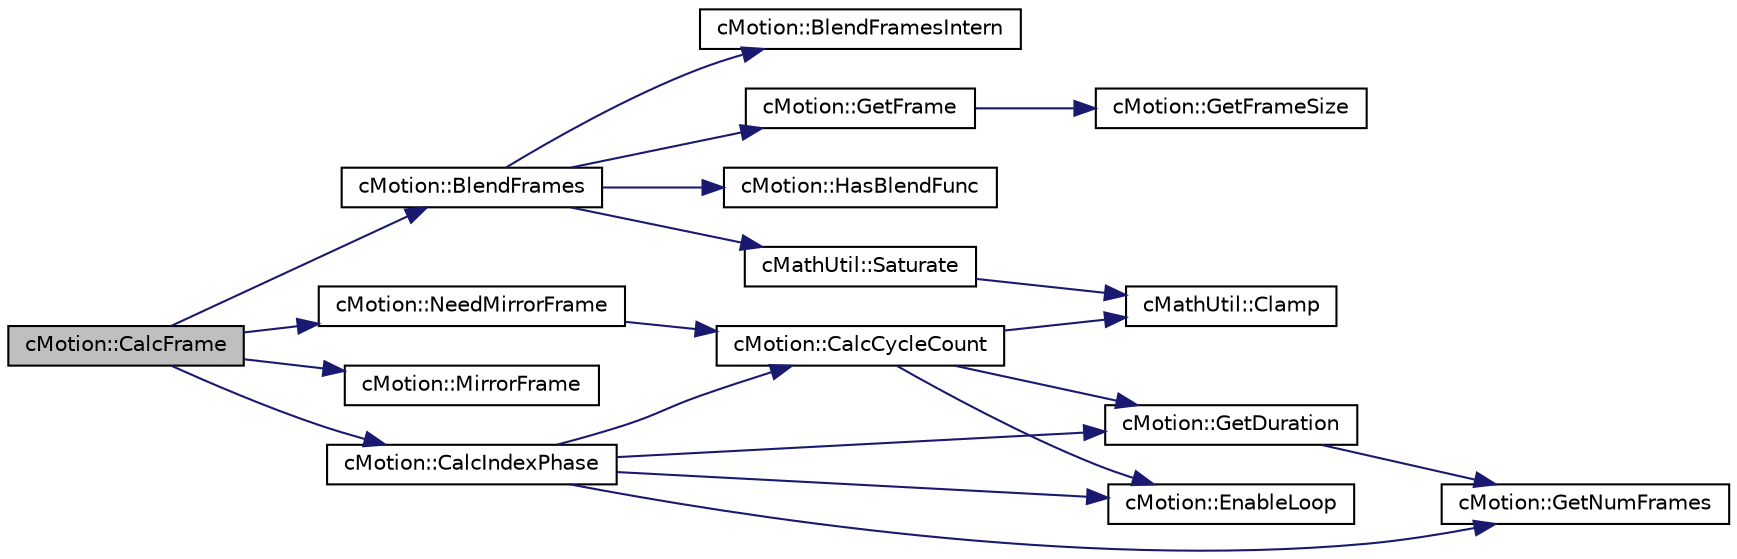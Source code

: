 digraph "cMotion::CalcFrame"
{
 // LATEX_PDF_SIZE
  edge [fontname="Helvetica",fontsize="10",labelfontname="Helvetica",labelfontsize="10"];
  node [fontname="Helvetica",fontsize="10",shape=record];
  rankdir="LR";
  Node1 [label="cMotion::CalcFrame",height=0.2,width=0.4,color="black", fillcolor="grey75", style="filled", fontcolor="black",tooltip=" "];
  Node1 -> Node2 [color="midnightblue",fontsize="10",style="solid",fontname="Helvetica"];
  Node2 [label="cMotion::BlendFrames",height=0.2,width=0.4,color="black", fillcolor="white", style="filled",URL="$classc_motion.html#a8380c7132109673c4fa83b2eb3c99875",tooltip=" "];
  Node2 -> Node3 [color="midnightblue",fontsize="10",style="solid",fontname="Helvetica"];
  Node3 [label="cMotion::BlendFramesIntern",height=0.2,width=0.4,color="black", fillcolor="white", style="filled",URL="$classc_motion.html#a21666b0c6bcfb5d9c4dd06304da3fb01",tooltip=" "];
  Node2 -> Node4 [color="midnightblue",fontsize="10",style="solid",fontname="Helvetica"];
  Node4 [label="cMotion::GetFrame",height=0.2,width=0.4,color="black", fillcolor="white", style="filled",URL="$classc_motion.html#a9e15724e2358c019487360c2989a335e",tooltip=" "];
  Node4 -> Node5 [color="midnightblue",fontsize="10",style="solid",fontname="Helvetica"];
  Node5 [label="cMotion::GetFrameSize",height=0.2,width=0.4,color="black", fillcolor="white", style="filled",URL="$classc_motion.html#ae70cd8ffa5ec5ef8f08f70d2ed7147e8",tooltip=" "];
  Node2 -> Node6 [color="midnightblue",fontsize="10",style="solid",fontname="Helvetica"];
  Node6 [label="cMotion::HasBlendFunc",height=0.2,width=0.4,color="black", fillcolor="white", style="filled",URL="$classc_motion.html#a2125fd4d150960d8dc2538f12ee80d44",tooltip=" "];
  Node2 -> Node7 [color="midnightblue",fontsize="10",style="solid",fontname="Helvetica"];
  Node7 [label="cMathUtil::Saturate",height=0.2,width=0.4,color="black", fillcolor="white", style="filled",URL="$classc_math_util.html#a465def8d611dd4320ca9bfe5c486805d",tooltip=" "];
  Node7 -> Node8 [color="midnightblue",fontsize="10",style="solid",fontname="Helvetica"];
  Node8 [label="cMathUtil::Clamp",height=0.2,width=0.4,color="black", fillcolor="white", style="filled",URL="$classc_math_util.html#ac7702e2a05013616d11f03619d9b4f1e",tooltip=" "];
  Node1 -> Node9 [color="midnightblue",fontsize="10",style="solid",fontname="Helvetica"];
  Node9 [label="cMotion::CalcIndexPhase",height=0.2,width=0.4,color="black", fillcolor="white", style="filled",URL="$classc_motion.html#a7e223e1c81926e39829db34262342518",tooltip=" "];
  Node9 -> Node10 [color="midnightblue",fontsize="10",style="solid",fontname="Helvetica"];
  Node10 [label="cMotion::CalcCycleCount",height=0.2,width=0.4,color="black", fillcolor="white", style="filled",URL="$classc_motion.html#a3795af3d768cc3d286a39ee62d4d7282",tooltip=" "];
  Node10 -> Node8 [color="midnightblue",fontsize="10",style="solid",fontname="Helvetica"];
  Node10 -> Node11 [color="midnightblue",fontsize="10",style="solid",fontname="Helvetica"];
  Node11 [label="cMotion::EnableLoop",height=0.2,width=0.4,color="black", fillcolor="white", style="filled",URL="$classc_motion.html#a427c2d0b70030053d9561f45738e2d8b",tooltip=" "];
  Node10 -> Node12 [color="midnightblue",fontsize="10",style="solid",fontname="Helvetica"];
  Node12 [label="cMotion::GetDuration",height=0.2,width=0.4,color="black", fillcolor="white", style="filled",URL="$classc_motion.html#a0641ee0c15a582e31828d855a2f3f82e",tooltip=" "];
  Node12 -> Node13 [color="midnightblue",fontsize="10",style="solid",fontname="Helvetica"];
  Node13 [label="cMotion::GetNumFrames",height=0.2,width=0.4,color="black", fillcolor="white", style="filled",URL="$classc_motion.html#a345ad7c6fab23c99b0d121763b0a8c10",tooltip=" "];
  Node9 -> Node11 [color="midnightblue",fontsize="10",style="solid",fontname="Helvetica"];
  Node9 -> Node12 [color="midnightblue",fontsize="10",style="solid",fontname="Helvetica"];
  Node9 -> Node13 [color="midnightblue",fontsize="10",style="solid",fontname="Helvetica"];
  Node1 -> Node14 [color="midnightblue",fontsize="10",style="solid",fontname="Helvetica"];
  Node14 [label="cMotion::MirrorFrame",height=0.2,width=0.4,color="black", fillcolor="white", style="filled",URL="$classc_motion.html#abe1ae1f0a95179b73fb754b945270799",tooltip=" "];
  Node1 -> Node15 [color="midnightblue",fontsize="10",style="solid",fontname="Helvetica"];
  Node15 [label="cMotion::NeedMirrorFrame",height=0.2,width=0.4,color="black", fillcolor="white", style="filled",URL="$classc_motion.html#a17d2bbf0eb813779ab189590c3ef1959",tooltip=" "];
  Node15 -> Node10 [color="midnightblue",fontsize="10",style="solid",fontname="Helvetica"];
}
